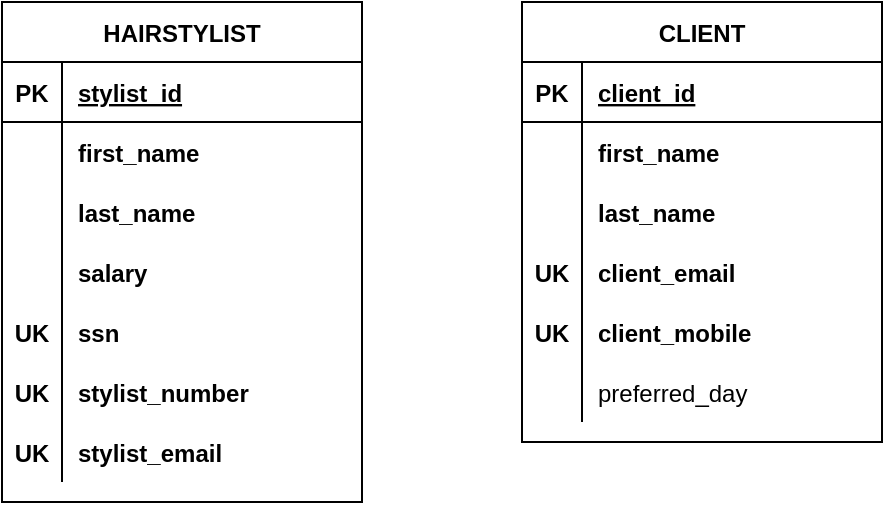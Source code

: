 <mxfile version="15.2.9" type="device" pages="3"><diagram id="Vd9LfcIjoiqvSXS1HL2B" name="P02-01a"><mxGraphModel dx="1038" dy="547" grid="1" gridSize="10" guides="1" tooltips="1" connect="1" arrows="1" fold="1" page="1" pageScale="1" pageWidth="1700" pageHeight="1100" math="0" shadow="0"><root><mxCell id="0"/><mxCell id="1" parent="0"/><mxCell id="y5iUcCBXqkQKK58Aeeu3-1" value="HAIRSTYLIST" style="shape=table;startSize=30;container=1;collapsible=1;childLayout=tableLayout;fixedRows=1;rowLines=0;fontStyle=1;align=center;resizeLast=1;" parent="1" vertex="1"><mxGeometry x="160" y="80" width="180" height="250" as="geometry"/></mxCell><mxCell id="y5iUcCBXqkQKK58Aeeu3-2" value="" style="shape=partialRectangle;collapsible=0;dropTarget=0;pointerEvents=0;fillColor=none;top=0;left=0;bottom=1;right=0;points=[[0,0.5],[1,0.5]];portConstraint=eastwest;" parent="y5iUcCBXqkQKK58Aeeu3-1" vertex="1"><mxGeometry y="30" width="180" height="30" as="geometry"/></mxCell><mxCell id="y5iUcCBXqkQKK58Aeeu3-3" value="PK" style="shape=partialRectangle;connectable=0;fillColor=none;top=0;left=0;bottom=0;right=0;fontStyle=1;overflow=hidden;" parent="y5iUcCBXqkQKK58Aeeu3-2" vertex="1"><mxGeometry width="30" height="30" as="geometry"><mxRectangle width="30" height="30" as="alternateBounds"/></mxGeometry></mxCell><mxCell id="y5iUcCBXqkQKK58Aeeu3-4" value="stylist_id" style="shape=partialRectangle;connectable=0;fillColor=none;top=0;left=0;bottom=0;right=0;align=left;spacingLeft=6;fontStyle=5;overflow=hidden;" parent="y5iUcCBXqkQKK58Aeeu3-2" vertex="1"><mxGeometry x="30" width="150" height="30" as="geometry"><mxRectangle width="150" height="30" as="alternateBounds"/></mxGeometry></mxCell><mxCell id="y5iUcCBXqkQKK58Aeeu3-5" value="" style="shape=partialRectangle;collapsible=0;dropTarget=0;pointerEvents=0;fillColor=none;top=0;left=0;bottom=0;right=0;points=[[0,0.5],[1,0.5]];portConstraint=eastwest;" parent="y5iUcCBXqkQKK58Aeeu3-1" vertex="1"><mxGeometry y="60" width="180" height="30" as="geometry"/></mxCell><mxCell id="y5iUcCBXqkQKK58Aeeu3-6" value="" style="shape=partialRectangle;connectable=0;fillColor=none;top=0;left=0;bottom=0;right=0;editable=1;overflow=hidden;" parent="y5iUcCBXqkQKK58Aeeu3-5" vertex="1"><mxGeometry width="30" height="30" as="geometry"><mxRectangle width="30" height="30" as="alternateBounds"/></mxGeometry></mxCell><mxCell id="y5iUcCBXqkQKK58Aeeu3-7" value="first_name" style="shape=partialRectangle;connectable=0;fillColor=none;top=0;left=0;bottom=0;right=0;align=left;spacingLeft=6;overflow=hidden;fontStyle=1" parent="y5iUcCBXqkQKK58Aeeu3-5" vertex="1"><mxGeometry x="30" width="150" height="30" as="geometry"><mxRectangle width="150" height="30" as="alternateBounds"/></mxGeometry></mxCell><mxCell id="y5iUcCBXqkQKK58Aeeu3-8" value="" style="shape=partialRectangle;collapsible=0;dropTarget=0;pointerEvents=0;fillColor=none;top=0;left=0;bottom=0;right=0;points=[[0,0.5],[1,0.5]];portConstraint=eastwest;" parent="y5iUcCBXqkQKK58Aeeu3-1" vertex="1"><mxGeometry y="90" width="180" height="30" as="geometry"/></mxCell><mxCell id="y5iUcCBXqkQKK58Aeeu3-9" value="" style="shape=partialRectangle;connectable=0;fillColor=none;top=0;left=0;bottom=0;right=0;editable=1;overflow=hidden;" parent="y5iUcCBXqkQKK58Aeeu3-8" vertex="1"><mxGeometry width="30" height="30" as="geometry"><mxRectangle width="30" height="30" as="alternateBounds"/></mxGeometry></mxCell><mxCell id="y5iUcCBXqkQKK58Aeeu3-10" value="last_name" style="shape=partialRectangle;connectable=0;fillColor=none;top=0;left=0;bottom=0;right=0;align=left;spacingLeft=6;overflow=hidden;fontStyle=1" parent="y5iUcCBXqkQKK58Aeeu3-8" vertex="1"><mxGeometry x="30" width="150" height="30" as="geometry"><mxRectangle width="150" height="30" as="alternateBounds"/></mxGeometry></mxCell><mxCell id="y5iUcCBXqkQKK58Aeeu3-11" value="" style="shape=partialRectangle;collapsible=0;dropTarget=0;pointerEvents=0;fillColor=none;top=0;left=0;bottom=0;right=0;points=[[0,0.5],[1,0.5]];portConstraint=eastwest;" parent="y5iUcCBXqkQKK58Aeeu3-1" vertex="1"><mxGeometry y="120" width="180" height="30" as="geometry"/></mxCell><mxCell id="y5iUcCBXqkQKK58Aeeu3-12" value="" style="shape=partialRectangle;connectable=0;fillColor=none;top=0;left=0;bottom=0;right=0;editable=1;overflow=hidden;" parent="y5iUcCBXqkQKK58Aeeu3-11" vertex="1"><mxGeometry width="30" height="30" as="geometry"><mxRectangle width="30" height="30" as="alternateBounds"/></mxGeometry></mxCell><mxCell id="y5iUcCBXqkQKK58Aeeu3-13" value="salary" style="shape=partialRectangle;connectable=0;fillColor=none;top=0;left=0;bottom=0;right=0;align=left;spacingLeft=6;overflow=hidden;fontStyle=1" parent="y5iUcCBXqkQKK58Aeeu3-11" vertex="1"><mxGeometry x="30" width="150" height="30" as="geometry"><mxRectangle width="150" height="30" as="alternateBounds"/></mxGeometry></mxCell><mxCell id="TiptjItNMiZtGPS1nYqs-24" value="" style="shape=partialRectangle;collapsible=0;dropTarget=0;pointerEvents=0;fillColor=none;top=0;left=0;bottom=0;right=0;points=[[0,0.5],[1,0.5]];portConstraint=eastwest;" parent="y5iUcCBXqkQKK58Aeeu3-1" vertex="1"><mxGeometry y="150" width="180" height="30" as="geometry"/></mxCell><mxCell id="TiptjItNMiZtGPS1nYqs-25" value="UK" style="shape=partialRectangle;connectable=0;fillColor=none;top=0;left=0;bottom=0;right=0;editable=1;overflow=hidden;fontStyle=1" parent="TiptjItNMiZtGPS1nYqs-24" vertex="1"><mxGeometry width="30" height="30" as="geometry"><mxRectangle width="30" height="30" as="alternateBounds"/></mxGeometry></mxCell><mxCell id="TiptjItNMiZtGPS1nYqs-26" value="ssn" style="shape=partialRectangle;connectable=0;fillColor=none;top=0;left=0;bottom=0;right=0;align=left;spacingLeft=6;overflow=hidden;fontStyle=1" parent="TiptjItNMiZtGPS1nYqs-24" vertex="1"><mxGeometry x="30" width="150" height="30" as="geometry"><mxRectangle width="150" height="30" as="alternateBounds"/></mxGeometry></mxCell><mxCell id="y5iUcCBXqkQKK58Aeeu3-14" value="" style="shape=partialRectangle;collapsible=0;dropTarget=0;pointerEvents=0;fillColor=none;top=0;left=0;bottom=0;right=0;points=[[0,0.5],[1,0.5]];portConstraint=eastwest;" parent="y5iUcCBXqkQKK58Aeeu3-1" vertex="1"><mxGeometry y="180" width="180" height="30" as="geometry"/></mxCell><mxCell id="y5iUcCBXqkQKK58Aeeu3-15" value="UK" style="shape=partialRectangle;connectable=0;fillColor=none;top=0;left=0;bottom=0;right=0;editable=1;overflow=hidden;fontStyle=1" parent="y5iUcCBXqkQKK58Aeeu3-14" vertex="1"><mxGeometry width="30" height="30" as="geometry"><mxRectangle width="30" height="30" as="alternateBounds"/></mxGeometry></mxCell><mxCell id="y5iUcCBXqkQKK58Aeeu3-16" value="stylist_number" style="shape=partialRectangle;connectable=0;fillColor=none;top=0;left=0;bottom=0;right=0;align=left;spacingLeft=6;overflow=hidden;fontStyle=1" parent="y5iUcCBXqkQKK58Aeeu3-14" vertex="1"><mxGeometry x="30" width="150" height="30" as="geometry"><mxRectangle width="150" height="30" as="alternateBounds"/></mxGeometry></mxCell><mxCell id="y5iUcCBXqkQKK58Aeeu3-17" value="" style="shape=partialRectangle;collapsible=0;dropTarget=0;pointerEvents=0;fillColor=none;top=0;left=0;bottom=0;right=0;points=[[0,0.5],[1,0.5]];portConstraint=eastwest;" parent="y5iUcCBXqkQKK58Aeeu3-1" vertex="1"><mxGeometry y="210" width="180" height="30" as="geometry"/></mxCell><mxCell id="y5iUcCBXqkQKK58Aeeu3-18" value="UK" style="shape=partialRectangle;connectable=0;fillColor=none;top=0;left=0;bottom=0;right=0;editable=1;overflow=hidden;fontStyle=1" parent="y5iUcCBXqkQKK58Aeeu3-17" vertex="1"><mxGeometry width="30" height="30" as="geometry"><mxRectangle width="30" height="30" as="alternateBounds"/></mxGeometry></mxCell><mxCell id="y5iUcCBXqkQKK58Aeeu3-19" value="stylist_email" style="shape=partialRectangle;connectable=0;fillColor=none;top=0;left=0;bottom=0;right=0;align=left;spacingLeft=6;overflow=hidden;fontStyle=1" parent="y5iUcCBXqkQKK58Aeeu3-17" vertex="1"><mxGeometry x="30" width="150" height="30" as="geometry"><mxRectangle width="150" height="30" as="alternateBounds"/></mxGeometry></mxCell><mxCell id="TiptjItNMiZtGPS1nYqs-1" value="CLIENT" style="shape=table;startSize=30;container=1;collapsible=1;childLayout=tableLayout;fixedRows=1;rowLines=0;fontStyle=1;align=center;resizeLast=1;" parent="1" vertex="1"><mxGeometry x="420" y="80" width="180" height="220" as="geometry"/></mxCell><mxCell id="TiptjItNMiZtGPS1nYqs-2" value="" style="shape=partialRectangle;collapsible=0;dropTarget=0;pointerEvents=0;fillColor=none;top=0;left=0;bottom=1;right=0;points=[[0,0.5],[1,0.5]];portConstraint=eastwest;" parent="TiptjItNMiZtGPS1nYqs-1" vertex="1"><mxGeometry y="30" width="180" height="30" as="geometry"/></mxCell><mxCell id="TiptjItNMiZtGPS1nYqs-3" value="PK" style="shape=partialRectangle;connectable=0;fillColor=none;top=0;left=0;bottom=0;right=0;fontStyle=1;overflow=hidden;" parent="TiptjItNMiZtGPS1nYqs-2" vertex="1"><mxGeometry width="30" height="30" as="geometry"><mxRectangle width="30" height="30" as="alternateBounds"/></mxGeometry></mxCell><mxCell id="TiptjItNMiZtGPS1nYqs-4" value="client_id" style="shape=partialRectangle;connectable=0;fillColor=none;top=0;left=0;bottom=0;right=0;align=left;spacingLeft=6;fontStyle=5;overflow=hidden;" parent="TiptjItNMiZtGPS1nYqs-2" vertex="1"><mxGeometry x="30" width="150" height="30" as="geometry"><mxRectangle width="150" height="30" as="alternateBounds"/></mxGeometry></mxCell><mxCell id="TiptjItNMiZtGPS1nYqs-5" value="" style="shape=partialRectangle;collapsible=0;dropTarget=0;pointerEvents=0;fillColor=none;top=0;left=0;bottom=0;right=0;points=[[0,0.5],[1,0.5]];portConstraint=eastwest;" parent="TiptjItNMiZtGPS1nYqs-1" vertex="1"><mxGeometry y="60" width="180" height="30" as="geometry"/></mxCell><mxCell id="TiptjItNMiZtGPS1nYqs-6" value="" style="shape=partialRectangle;connectable=0;fillColor=none;top=0;left=0;bottom=0;right=0;editable=1;overflow=hidden;" parent="TiptjItNMiZtGPS1nYqs-5" vertex="1"><mxGeometry width="30" height="30" as="geometry"><mxRectangle width="30" height="30" as="alternateBounds"/></mxGeometry></mxCell><mxCell id="TiptjItNMiZtGPS1nYqs-7" value="first_name" style="shape=partialRectangle;connectable=0;fillColor=none;top=0;left=0;bottom=0;right=0;align=left;spacingLeft=6;overflow=hidden;fontStyle=1" parent="TiptjItNMiZtGPS1nYqs-5" vertex="1"><mxGeometry x="30" width="150" height="30" as="geometry"><mxRectangle width="150" height="30" as="alternateBounds"/></mxGeometry></mxCell><mxCell id="TiptjItNMiZtGPS1nYqs-8" value="" style="shape=partialRectangle;collapsible=0;dropTarget=0;pointerEvents=0;fillColor=none;top=0;left=0;bottom=0;right=0;points=[[0,0.5],[1,0.5]];portConstraint=eastwest;" parent="TiptjItNMiZtGPS1nYqs-1" vertex="1"><mxGeometry y="90" width="180" height="30" as="geometry"/></mxCell><mxCell id="TiptjItNMiZtGPS1nYqs-9" value="" style="shape=partialRectangle;connectable=0;fillColor=none;top=0;left=0;bottom=0;right=0;editable=1;overflow=hidden;" parent="TiptjItNMiZtGPS1nYqs-8" vertex="1"><mxGeometry width="30" height="30" as="geometry"><mxRectangle width="30" height="30" as="alternateBounds"/></mxGeometry></mxCell><mxCell id="TiptjItNMiZtGPS1nYqs-10" value="last_name" style="shape=partialRectangle;connectable=0;fillColor=none;top=0;left=0;bottom=0;right=0;align=left;spacingLeft=6;overflow=hidden;fontStyle=1" parent="TiptjItNMiZtGPS1nYqs-8" vertex="1"><mxGeometry x="30" width="150" height="30" as="geometry"><mxRectangle width="150" height="30" as="alternateBounds"/></mxGeometry></mxCell><mxCell id="TiptjItNMiZtGPS1nYqs-11" value="" style="shape=partialRectangle;collapsible=0;dropTarget=0;pointerEvents=0;fillColor=none;top=0;left=0;bottom=0;right=0;points=[[0,0.5],[1,0.5]];portConstraint=eastwest;" parent="TiptjItNMiZtGPS1nYqs-1" vertex="1"><mxGeometry y="120" width="180" height="30" as="geometry"/></mxCell><mxCell id="TiptjItNMiZtGPS1nYqs-12" value="UK" style="shape=partialRectangle;connectable=0;fillColor=none;top=0;left=0;bottom=0;right=0;editable=1;overflow=hidden;fontStyle=1" parent="TiptjItNMiZtGPS1nYqs-11" vertex="1"><mxGeometry width="30" height="30" as="geometry"><mxRectangle width="30" height="30" as="alternateBounds"/></mxGeometry></mxCell><mxCell id="TiptjItNMiZtGPS1nYqs-13" value="client_email" style="shape=partialRectangle;connectable=0;fillColor=none;top=0;left=0;bottom=0;right=0;align=left;spacingLeft=6;overflow=hidden;fontStyle=1" parent="TiptjItNMiZtGPS1nYqs-11" vertex="1"><mxGeometry x="30" width="150" height="30" as="geometry"><mxRectangle width="150" height="30" as="alternateBounds"/></mxGeometry></mxCell><mxCell id="TiptjItNMiZtGPS1nYqs-21" value="" style="shape=partialRectangle;collapsible=0;dropTarget=0;pointerEvents=0;fillColor=none;top=0;left=0;bottom=0;right=0;points=[[0,0.5],[1,0.5]];portConstraint=eastwest;" parent="TiptjItNMiZtGPS1nYqs-1" vertex="1"><mxGeometry y="150" width="180" height="30" as="geometry"/></mxCell><mxCell id="TiptjItNMiZtGPS1nYqs-22" value="UK" style="shape=partialRectangle;connectable=0;fillColor=none;top=0;left=0;bottom=0;right=0;editable=1;overflow=hidden;fontStyle=1" parent="TiptjItNMiZtGPS1nYqs-21" vertex="1"><mxGeometry width="30" height="30" as="geometry"><mxRectangle width="30" height="30" as="alternateBounds"/></mxGeometry></mxCell><mxCell id="TiptjItNMiZtGPS1nYqs-23" value="client_mobile" style="shape=partialRectangle;connectable=0;fillColor=none;top=0;left=0;bottom=0;right=0;align=left;spacingLeft=6;overflow=hidden;fontStyle=1" parent="TiptjItNMiZtGPS1nYqs-21" vertex="1"><mxGeometry x="30" width="150" height="30" as="geometry"><mxRectangle width="150" height="30" as="alternateBounds"/></mxGeometry></mxCell><mxCell id="TiptjItNMiZtGPS1nYqs-14" value="" style="shape=partialRectangle;collapsible=0;dropTarget=0;pointerEvents=0;fillColor=none;top=0;left=0;bottom=0;right=0;points=[[0,0.5],[1,0.5]];portConstraint=eastwest;" parent="TiptjItNMiZtGPS1nYqs-1" vertex="1"><mxGeometry y="180" width="180" height="30" as="geometry"/></mxCell><mxCell id="TiptjItNMiZtGPS1nYqs-15" value="" style="shape=partialRectangle;connectable=0;fillColor=none;top=0;left=0;bottom=0;right=0;editable=1;overflow=hidden;fontStyle=1" parent="TiptjItNMiZtGPS1nYqs-14" vertex="1"><mxGeometry width="30" height="30" as="geometry"><mxRectangle width="30" height="30" as="alternateBounds"/></mxGeometry></mxCell><mxCell id="TiptjItNMiZtGPS1nYqs-16" value="preferred_day" style="shape=partialRectangle;connectable=0;fillColor=none;top=0;left=0;bottom=0;right=0;align=left;spacingLeft=6;overflow=hidden;fontStyle=0" parent="TiptjItNMiZtGPS1nYqs-14" vertex="1"><mxGeometry x="30" width="150" height="30" as="geometry"><mxRectangle width="150" height="30" as="alternateBounds"/></mxGeometry></mxCell></root></mxGraphModel></diagram><diagram id="PO5vfudCdoz5r7YEWzct" name="P02-01b"><mxGraphModel dx="1038" dy="491" grid="1" gridSize="10" guides="1" tooltips="1" connect="1" arrows="1" fold="1" page="1" pageScale="1" pageWidth="1700" pageHeight="1100" math="0" shadow="0"><root><mxCell id="PK89ANFIJBQlhiFooQNx-0"/><mxCell id="PK89ANFIJBQlhiFooQNx-1" parent="PK89ANFIJBQlhiFooQNx-0"/><mxCell id="KX_nd4w7x8COa_FYcy12-0" value="HAIRSTYLIST" style="shape=table;startSize=30;container=1;collapsible=1;childLayout=tableLayout;fixedRows=1;rowLines=0;fontStyle=1;align=center;resizeLast=1;" parent="PK89ANFIJBQlhiFooQNx-1" vertex="1"><mxGeometry x="100" y="80" width="180" height="250" as="geometry"/></mxCell><mxCell id="KX_nd4w7x8COa_FYcy12-1" value="" style="shape=partialRectangle;collapsible=0;dropTarget=0;pointerEvents=0;fillColor=none;top=0;left=0;bottom=1;right=0;points=[[0,0.5],[1,0.5]];portConstraint=eastwest;" parent="KX_nd4w7x8COa_FYcy12-0" vertex="1"><mxGeometry y="30" width="180" height="30" as="geometry"/></mxCell><mxCell id="KX_nd4w7x8COa_FYcy12-2" value="PK" style="shape=partialRectangle;connectable=0;fillColor=none;top=0;left=0;bottom=0;right=0;fontStyle=1;overflow=hidden;" parent="KX_nd4w7x8COa_FYcy12-1" vertex="1"><mxGeometry width="30" height="30" as="geometry"><mxRectangle width="30" height="30" as="alternateBounds"/></mxGeometry></mxCell><mxCell id="KX_nd4w7x8COa_FYcy12-3" value="stylist_id" style="shape=partialRectangle;connectable=0;fillColor=none;top=0;left=0;bottom=0;right=0;align=left;spacingLeft=6;fontStyle=5;overflow=hidden;" parent="KX_nd4w7x8COa_FYcy12-1" vertex="1"><mxGeometry x="30" width="150" height="30" as="geometry"><mxRectangle width="150" height="30" as="alternateBounds"/></mxGeometry></mxCell><mxCell id="KX_nd4w7x8COa_FYcy12-4" value="" style="shape=partialRectangle;collapsible=0;dropTarget=0;pointerEvents=0;fillColor=none;top=0;left=0;bottom=0;right=0;points=[[0,0.5],[1,0.5]];portConstraint=eastwest;" parent="KX_nd4w7x8COa_FYcy12-0" vertex="1"><mxGeometry y="60" width="180" height="30" as="geometry"/></mxCell><mxCell id="KX_nd4w7x8COa_FYcy12-5" value="" style="shape=partialRectangle;connectable=0;fillColor=none;top=0;left=0;bottom=0;right=0;editable=1;overflow=hidden;" parent="KX_nd4w7x8COa_FYcy12-4" vertex="1"><mxGeometry width="30" height="30" as="geometry"><mxRectangle width="30" height="30" as="alternateBounds"/></mxGeometry></mxCell><mxCell id="KX_nd4w7x8COa_FYcy12-6" value="first_name" style="shape=partialRectangle;connectable=0;fillColor=none;top=0;left=0;bottom=0;right=0;align=left;spacingLeft=6;overflow=hidden;fontStyle=1" parent="KX_nd4w7x8COa_FYcy12-4" vertex="1"><mxGeometry x="30" width="150" height="30" as="geometry"><mxRectangle width="150" height="30" as="alternateBounds"/></mxGeometry></mxCell><mxCell id="KX_nd4w7x8COa_FYcy12-7" value="" style="shape=partialRectangle;collapsible=0;dropTarget=0;pointerEvents=0;fillColor=none;top=0;left=0;bottom=0;right=0;points=[[0,0.5],[1,0.5]];portConstraint=eastwest;" parent="KX_nd4w7x8COa_FYcy12-0" vertex="1"><mxGeometry y="90" width="180" height="30" as="geometry"/></mxCell><mxCell id="KX_nd4w7x8COa_FYcy12-8" value="" style="shape=partialRectangle;connectable=0;fillColor=none;top=0;left=0;bottom=0;right=0;editable=1;overflow=hidden;" parent="KX_nd4w7x8COa_FYcy12-7" vertex="1"><mxGeometry width="30" height="30" as="geometry"><mxRectangle width="30" height="30" as="alternateBounds"/></mxGeometry></mxCell><mxCell id="KX_nd4w7x8COa_FYcy12-9" value="last_name" style="shape=partialRectangle;connectable=0;fillColor=none;top=0;left=0;bottom=0;right=0;align=left;spacingLeft=6;overflow=hidden;fontStyle=1" parent="KX_nd4w7x8COa_FYcy12-7" vertex="1"><mxGeometry x="30" width="150" height="30" as="geometry"><mxRectangle width="150" height="30" as="alternateBounds"/></mxGeometry></mxCell><mxCell id="KX_nd4w7x8COa_FYcy12-10" value="" style="shape=partialRectangle;collapsible=0;dropTarget=0;pointerEvents=0;fillColor=none;top=0;left=0;bottom=0;right=0;points=[[0,0.5],[1,0.5]];portConstraint=eastwest;" parent="KX_nd4w7x8COa_FYcy12-0" vertex="1"><mxGeometry y="120" width="180" height="30" as="geometry"/></mxCell><mxCell id="KX_nd4w7x8COa_FYcy12-11" value="" style="shape=partialRectangle;connectable=0;fillColor=none;top=0;left=0;bottom=0;right=0;editable=1;overflow=hidden;" parent="KX_nd4w7x8COa_FYcy12-10" vertex="1"><mxGeometry width="30" height="30" as="geometry"><mxRectangle width="30" height="30" as="alternateBounds"/></mxGeometry></mxCell><mxCell id="KX_nd4w7x8COa_FYcy12-12" value="salary" style="shape=partialRectangle;connectable=0;fillColor=none;top=0;left=0;bottom=0;right=0;align=left;spacingLeft=6;overflow=hidden;fontStyle=1" parent="KX_nd4w7x8COa_FYcy12-10" vertex="1"><mxGeometry x="30" width="150" height="30" as="geometry"><mxRectangle width="150" height="30" as="alternateBounds"/></mxGeometry></mxCell><mxCell id="KX_nd4w7x8COa_FYcy12-13" value="" style="shape=partialRectangle;collapsible=0;dropTarget=0;pointerEvents=0;fillColor=none;top=0;left=0;bottom=0;right=0;points=[[0,0.5],[1,0.5]];portConstraint=eastwest;" parent="KX_nd4w7x8COa_FYcy12-0" vertex="1"><mxGeometry y="150" width="180" height="30" as="geometry"/></mxCell><mxCell id="KX_nd4w7x8COa_FYcy12-14" value="UK" style="shape=partialRectangle;connectable=0;fillColor=none;top=0;left=0;bottom=0;right=0;editable=1;overflow=hidden;fontStyle=1" parent="KX_nd4w7x8COa_FYcy12-13" vertex="1"><mxGeometry width="30" height="30" as="geometry"><mxRectangle width="30" height="30" as="alternateBounds"/></mxGeometry></mxCell><mxCell id="KX_nd4w7x8COa_FYcy12-15" value="ssn" style="shape=partialRectangle;connectable=0;fillColor=none;top=0;left=0;bottom=0;right=0;align=left;spacingLeft=6;overflow=hidden;fontStyle=1" parent="KX_nd4w7x8COa_FYcy12-13" vertex="1"><mxGeometry x="30" width="150" height="30" as="geometry"><mxRectangle width="150" height="30" as="alternateBounds"/></mxGeometry></mxCell><mxCell id="KX_nd4w7x8COa_FYcy12-16" value="" style="shape=partialRectangle;collapsible=0;dropTarget=0;pointerEvents=0;fillColor=none;top=0;left=0;bottom=0;right=0;points=[[0,0.5],[1,0.5]];portConstraint=eastwest;" parent="KX_nd4w7x8COa_FYcy12-0" vertex="1"><mxGeometry y="180" width="180" height="30" as="geometry"/></mxCell><mxCell id="KX_nd4w7x8COa_FYcy12-17" value="UK" style="shape=partialRectangle;connectable=0;fillColor=none;top=0;left=0;bottom=0;right=0;editable=1;overflow=hidden;fontStyle=1" parent="KX_nd4w7x8COa_FYcy12-16" vertex="1"><mxGeometry width="30" height="30" as="geometry"><mxRectangle width="30" height="30" as="alternateBounds"/></mxGeometry></mxCell><mxCell id="KX_nd4w7x8COa_FYcy12-18" value="stylist_number" style="shape=partialRectangle;connectable=0;fillColor=none;top=0;left=0;bottom=0;right=0;align=left;spacingLeft=6;overflow=hidden;fontStyle=1" parent="KX_nd4w7x8COa_FYcy12-16" vertex="1"><mxGeometry x="30" width="150" height="30" as="geometry"><mxRectangle width="150" height="30" as="alternateBounds"/></mxGeometry></mxCell><mxCell id="KX_nd4w7x8COa_FYcy12-19" value="" style="shape=partialRectangle;collapsible=0;dropTarget=0;pointerEvents=0;fillColor=none;top=0;left=0;bottom=0;right=0;points=[[0,0.5],[1,0.5]];portConstraint=eastwest;" parent="KX_nd4w7x8COa_FYcy12-0" vertex="1"><mxGeometry y="210" width="180" height="30" as="geometry"/></mxCell><mxCell id="KX_nd4w7x8COa_FYcy12-20" value="UK" style="shape=partialRectangle;connectable=0;fillColor=none;top=0;left=0;bottom=0;right=0;editable=1;overflow=hidden;fontStyle=1" parent="KX_nd4w7x8COa_FYcy12-19" vertex="1"><mxGeometry width="30" height="30" as="geometry"><mxRectangle width="30" height="30" as="alternateBounds"/></mxGeometry></mxCell><mxCell id="KX_nd4w7x8COa_FYcy12-21" value="stylist_email" style="shape=partialRectangle;connectable=0;fillColor=none;top=0;left=0;bottom=0;right=0;align=left;spacingLeft=6;overflow=hidden;fontStyle=1" parent="KX_nd4w7x8COa_FYcy12-19" vertex="1"><mxGeometry x="30" width="150" height="30" as="geometry"><mxRectangle width="150" height="30" as="alternateBounds"/></mxGeometry></mxCell><mxCell id="KX_nd4w7x8COa_FYcy12-22" value="CLIENT" style="shape=table;startSize=30;container=1;collapsible=1;childLayout=tableLayout;fixedRows=1;rowLines=0;fontStyle=1;align=center;resizeLast=1;" parent="PK89ANFIJBQlhiFooQNx-1" vertex="1"><mxGeometry x="650" y="80" width="180" height="250" as="geometry"/></mxCell><mxCell id="KX_nd4w7x8COa_FYcy12-23" value="" style="shape=partialRectangle;collapsible=0;dropTarget=0;pointerEvents=0;fillColor=none;top=0;left=0;bottom=1;right=0;points=[[0,0.5],[1,0.5]];portConstraint=eastwest;" parent="KX_nd4w7x8COa_FYcy12-22" vertex="1"><mxGeometry y="30" width="180" height="30" as="geometry"/></mxCell><mxCell id="KX_nd4w7x8COa_FYcy12-24" value="PK" style="shape=partialRectangle;connectable=0;fillColor=none;top=0;left=0;bottom=0;right=0;fontStyle=1;overflow=hidden;" parent="KX_nd4w7x8COa_FYcy12-23" vertex="1"><mxGeometry width="30" height="30" as="geometry"><mxRectangle width="30" height="30" as="alternateBounds"/></mxGeometry></mxCell><mxCell id="KX_nd4w7x8COa_FYcy12-25" value="client_id" style="shape=partialRectangle;connectable=0;fillColor=none;top=0;left=0;bottom=0;right=0;align=left;spacingLeft=6;fontStyle=5;overflow=hidden;" parent="KX_nd4w7x8COa_FYcy12-23" vertex="1"><mxGeometry x="30" width="150" height="30" as="geometry"><mxRectangle width="150" height="30" as="alternateBounds"/></mxGeometry></mxCell><mxCell id="KX_nd4w7x8COa_FYcy12-26" value="" style="shape=partialRectangle;collapsible=0;dropTarget=0;pointerEvents=0;fillColor=none;top=0;left=0;bottom=0;right=0;points=[[0,0.5],[1,0.5]];portConstraint=eastwest;" parent="KX_nd4w7x8COa_FYcy12-22" vertex="1"><mxGeometry y="60" width="180" height="30" as="geometry"/></mxCell><mxCell id="KX_nd4w7x8COa_FYcy12-27" value="" style="shape=partialRectangle;connectable=0;fillColor=none;top=0;left=0;bottom=0;right=0;editable=1;overflow=hidden;" parent="KX_nd4w7x8COa_FYcy12-26" vertex="1"><mxGeometry width="30" height="30" as="geometry"><mxRectangle width="30" height="30" as="alternateBounds"/></mxGeometry></mxCell><mxCell id="KX_nd4w7x8COa_FYcy12-28" value="first_name" style="shape=partialRectangle;connectable=0;fillColor=none;top=0;left=0;bottom=0;right=0;align=left;spacingLeft=6;overflow=hidden;fontStyle=1" parent="KX_nd4w7x8COa_FYcy12-26" vertex="1"><mxGeometry x="30" width="150" height="30" as="geometry"><mxRectangle width="150" height="30" as="alternateBounds"/></mxGeometry></mxCell><mxCell id="KX_nd4w7x8COa_FYcy12-29" value="" style="shape=partialRectangle;collapsible=0;dropTarget=0;pointerEvents=0;fillColor=none;top=0;left=0;bottom=0;right=0;points=[[0,0.5],[1,0.5]];portConstraint=eastwest;" parent="KX_nd4w7x8COa_FYcy12-22" vertex="1"><mxGeometry y="90" width="180" height="30" as="geometry"/></mxCell><mxCell id="KX_nd4w7x8COa_FYcy12-30" value="" style="shape=partialRectangle;connectable=0;fillColor=none;top=0;left=0;bottom=0;right=0;editable=1;overflow=hidden;" parent="KX_nd4w7x8COa_FYcy12-29" vertex="1"><mxGeometry width="30" height="30" as="geometry"><mxRectangle width="30" height="30" as="alternateBounds"/></mxGeometry></mxCell><mxCell id="KX_nd4w7x8COa_FYcy12-31" value="last_name" style="shape=partialRectangle;connectable=0;fillColor=none;top=0;left=0;bottom=0;right=0;align=left;spacingLeft=6;overflow=hidden;fontStyle=1" parent="KX_nd4w7x8COa_FYcy12-29" vertex="1"><mxGeometry x="30" width="150" height="30" as="geometry"><mxRectangle width="150" height="30" as="alternateBounds"/></mxGeometry></mxCell><mxCell id="KX_nd4w7x8COa_FYcy12-32" value="" style="shape=partialRectangle;collapsible=0;dropTarget=0;pointerEvents=0;fillColor=none;top=0;left=0;bottom=0;right=0;points=[[0,0.5],[1,0.5]];portConstraint=eastwest;" parent="KX_nd4w7x8COa_FYcy12-22" vertex="1"><mxGeometry y="120" width="180" height="30" as="geometry"/></mxCell><mxCell id="KX_nd4w7x8COa_FYcy12-33" value="UK" style="shape=partialRectangle;connectable=0;fillColor=none;top=0;left=0;bottom=0;right=0;editable=1;overflow=hidden;fontStyle=1" parent="KX_nd4w7x8COa_FYcy12-32" vertex="1"><mxGeometry width="30" height="30" as="geometry"><mxRectangle width="30" height="30" as="alternateBounds"/></mxGeometry></mxCell><mxCell id="KX_nd4w7x8COa_FYcy12-34" value="client_email" style="shape=partialRectangle;connectable=0;fillColor=none;top=0;left=0;bottom=0;right=0;align=left;spacingLeft=6;overflow=hidden;fontStyle=1" parent="KX_nd4w7x8COa_FYcy12-32" vertex="1"><mxGeometry x="30" width="150" height="30" as="geometry"><mxRectangle width="150" height="30" as="alternateBounds"/></mxGeometry></mxCell><mxCell id="KX_nd4w7x8COa_FYcy12-35" value="" style="shape=partialRectangle;collapsible=0;dropTarget=0;pointerEvents=0;fillColor=none;top=0;left=0;bottom=0;right=0;points=[[0,0.5],[1,0.5]];portConstraint=eastwest;" parent="KX_nd4w7x8COa_FYcy12-22" vertex="1"><mxGeometry y="150" width="180" height="30" as="geometry"/></mxCell><mxCell id="KX_nd4w7x8COa_FYcy12-36" value="UK" style="shape=partialRectangle;connectable=0;fillColor=none;top=0;left=0;bottom=0;right=0;editable=1;overflow=hidden;fontStyle=1" parent="KX_nd4w7x8COa_FYcy12-35" vertex="1"><mxGeometry width="30" height="30" as="geometry"><mxRectangle width="30" height="30" as="alternateBounds"/></mxGeometry></mxCell><mxCell id="KX_nd4w7x8COa_FYcy12-37" value="client_mobile" style="shape=partialRectangle;connectable=0;fillColor=none;top=0;left=0;bottom=0;right=0;align=left;spacingLeft=6;overflow=hidden;fontStyle=1" parent="KX_nd4w7x8COa_FYcy12-35" vertex="1"><mxGeometry x="30" width="150" height="30" as="geometry"><mxRectangle width="150" height="30" as="alternateBounds"/></mxGeometry></mxCell><mxCell id="KX_nd4w7x8COa_FYcy12-38" value="" style="shape=partialRectangle;collapsible=0;dropTarget=0;pointerEvents=0;fillColor=none;top=0;left=0;bottom=0;right=0;points=[[0,0.5],[1,0.5]];portConstraint=eastwest;" parent="KX_nd4w7x8COa_FYcy12-22" vertex="1"><mxGeometry y="180" width="180" height="30" as="geometry"/></mxCell><mxCell id="KX_nd4w7x8COa_FYcy12-39" value="" style="shape=partialRectangle;connectable=0;fillColor=none;top=0;left=0;bottom=0;right=0;editable=1;overflow=hidden;fontStyle=1" parent="KX_nd4w7x8COa_FYcy12-38" vertex="1"><mxGeometry width="30" height="30" as="geometry"><mxRectangle width="30" height="30" as="alternateBounds"/></mxGeometry></mxCell><mxCell id="KX_nd4w7x8COa_FYcy12-40" value="preferred_day" style="shape=partialRectangle;connectable=0;fillColor=none;top=0;left=0;bottom=0;right=0;align=left;spacingLeft=6;overflow=hidden;fontStyle=0" parent="KX_nd4w7x8COa_FYcy12-38" vertex="1"><mxGeometry x="30" width="150" height="30" as="geometry"><mxRectangle width="150" height="30" as="alternateBounds"/></mxGeometry></mxCell><mxCell id="KX_nd4w7x8COa_FYcy12-49" value="" style="shape=partialRectangle;collapsible=0;dropTarget=0;pointerEvents=0;fillColor=none;top=0;left=0;bottom=0;right=0;points=[[0,0.5],[1,0.5]];portConstraint=eastwest;" parent="KX_nd4w7x8COa_FYcy12-22" vertex="1"><mxGeometry y="210" width="180" height="30" as="geometry"/></mxCell><mxCell id="KX_nd4w7x8COa_FYcy12-50" value="FK" style="shape=partialRectangle;connectable=0;fillColor=none;top=0;left=0;bottom=0;right=0;editable=1;overflow=hidden;fontStyle=1" parent="KX_nd4w7x8COa_FYcy12-49" vertex="1"><mxGeometry width="30" height="30" as="geometry"><mxRectangle width="30" height="30" as="alternateBounds"/></mxGeometry></mxCell><mxCell id="KX_nd4w7x8COa_FYcy12-51" value="stylist_id" style="shape=partialRectangle;connectable=0;fillColor=none;top=0;left=0;bottom=0;right=0;align=left;spacingLeft=6;overflow=hidden;fontStyle=1" parent="KX_nd4w7x8COa_FYcy12-49" vertex="1"><mxGeometry x="30" width="150" height="30" as="geometry"><mxRectangle width="150" height="30" as="alternateBounds"/></mxGeometry></mxCell><mxCell id="KX_nd4w7x8COa_FYcy12-43" value="" style="endArrow=ERzeroToMany;html=1;rounded=0;startSize=12;endSize=12;strokeWidth=1;exitX=1;exitY=0.5;exitDx=0;exitDy=0;entryX=0;entryY=0.5;entryDx=0;entryDy=0;startArrow=none;startFill=0;endFill=0;dashed=1;edgeStyle=orthogonalEdgeStyle;" parent="PK89ANFIJBQlhiFooQNx-1" target="KX_nd4w7x8COa_FYcy12-49" edge="1"><mxGeometry relative="1" as="geometry"><mxPoint x="450" y="125" as="sourcePoint"/><mxPoint x="490" y="120" as="targetPoint"/></mxGeometry></mxCell><mxCell id="KX_nd4w7x8COa_FYcy12-48" value="" style="endArrow=none;html=1;rounded=0;startSize=12;endSize=12;strokeWidth=1;exitX=1;exitY=0.5;exitDx=0;exitDy=0;startArrow=ERmandOne;startFill=0;endFill=0;dashed=1;edgeStyle=orthogonalEdgeStyle;" parent="PK89ANFIJBQlhiFooQNx-1" source="KX_nd4w7x8COa_FYcy12-1" edge="1"><mxGeometry relative="1" as="geometry"><mxPoint x="280" y="125" as="sourcePoint"/><mxPoint x="450" y="125" as="targetPoint"/></mxGeometry></mxCell><mxCell id="KX_nd4w7x8COa_FYcy12-52" value="be assigned&lt;br&gt;be assigned to" style="text;html=1;resizable=0;autosize=1;align=center;verticalAlign=middle;points=[];rounded=0;labelBackgroundColor=default;" parent="PK89ANFIJBQlhiFooQNx-1" vertex="1"><mxGeometry x="410" y="190" width="90" height="30" as="geometry"/></mxCell><mxCell id="of6hRwKNVhV2PWD0-xN5-0" value="&lt;b&gt;&lt;span&gt;Each HAIRSTYLIST may have zero, one or more CLIENTs&lt;br&gt;Each CLIENT can have one and only one HAIRSTYLIST&lt;/span&gt;&lt;br&gt;&lt;/b&gt;" style="text;html=1;resizable=0;autosize=1;align=center;verticalAlign=middle;points=[];fillColor=#fff2cc;strokeColor=#FFF2CC;rounded=0;labelBackgroundColor=#FFF2CC;" vertex="1" parent="PK89ANFIJBQlhiFooQNx-1"><mxGeometry x="325" y="445" width="340" height="30" as="geometry"/></mxCell></root></mxGraphModel></diagram><diagram id="aAZSJn0kBsXIQYX9F9_X" name="P02-01c"><mxGraphModel dx="1038" dy="491" grid="1" gridSize="10" guides="1" tooltips="1" connect="1" arrows="1" fold="1" page="1" pageScale="1" pageWidth="1700" pageHeight="1100" math="0" shadow="0"><root><mxCell id="EV_5rzVt6OfS7-j3VpN7-0"/><mxCell id="EV_5rzVt6OfS7-j3VpN7-1" parent="EV_5rzVt6OfS7-j3VpN7-0"/><mxCell id="jBR1sCQ8AE0dr42U-sMZ-0" value="HAIRSTYLIST" style="shape=table;startSize=30;container=1;collapsible=1;childLayout=tableLayout;fixedRows=1;rowLines=0;fontStyle=1;align=center;resizeLast=1;" parent="EV_5rzVt6OfS7-j3VpN7-1" vertex="1"><mxGeometry x="100" y="80" width="180" height="250" as="geometry"/></mxCell><mxCell id="jBR1sCQ8AE0dr42U-sMZ-1" value="" style="shape=partialRectangle;collapsible=0;dropTarget=0;pointerEvents=0;fillColor=none;top=0;left=0;bottom=1;right=0;points=[[0,0.5],[1,0.5]];portConstraint=eastwest;" parent="jBR1sCQ8AE0dr42U-sMZ-0" vertex="1"><mxGeometry y="30" width="180" height="30" as="geometry"/></mxCell><mxCell id="jBR1sCQ8AE0dr42U-sMZ-2" value="PK" style="shape=partialRectangle;connectable=0;fillColor=none;top=0;left=0;bottom=0;right=0;fontStyle=1;overflow=hidden;" parent="jBR1sCQ8AE0dr42U-sMZ-1" vertex="1"><mxGeometry width="30" height="30" as="geometry"><mxRectangle width="30" height="30" as="alternateBounds"/></mxGeometry></mxCell><mxCell id="jBR1sCQ8AE0dr42U-sMZ-3" value="stylist_id" style="shape=partialRectangle;connectable=0;fillColor=none;top=0;left=0;bottom=0;right=0;align=left;spacingLeft=6;fontStyle=5;overflow=hidden;" parent="jBR1sCQ8AE0dr42U-sMZ-1" vertex="1"><mxGeometry x="30" width="150" height="30" as="geometry"><mxRectangle width="150" height="30" as="alternateBounds"/></mxGeometry></mxCell><mxCell id="jBR1sCQ8AE0dr42U-sMZ-4" value="" style="shape=partialRectangle;collapsible=0;dropTarget=0;pointerEvents=0;fillColor=none;top=0;left=0;bottom=0;right=0;points=[[0,0.5],[1,0.5]];portConstraint=eastwest;" parent="jBR1sCQ8AE0dr42U-sMZ-0" vertex="1"><mxGeometry y="60" width="180" height="30" as="geometry"/></mxCell><mxCell id="jBR1sCQ8AE0dr42U-sMZ-5" value="" style="shape=partialRectangle;connectable=0;fillColor=none;top=0;left=0;bottom=0;right=0;editable=1;overflow=hidden;" parent="jBR1sCQ8AE0dr42U-sMZ-4" vertex="1"><mxGeometry width="30" height="30" as="geometry"><mxRectangle width="30" height="30" as="alternateBounds"/></mxGeometry></mxCell><mxCell id="jBR1sCQ8AE0dr42U-sMZ-6" value="first_name" style="shape=partialRectangle;connectable=0;fillColor=none;top=0;left=0;bottom=0;right=0;align=left;spacingLeft=6;overflow=hidden;fontStyle=1" parent="jBR1sCQ8AE0dr42U-sMZ-4" vertex="1"><mxGeometry x="30" width="150" height="30" as="geometry"><mxRectangle width="150" height="30" as="alternateBounds"/></mxGeometry></mxCell><mxCell id="jBR1sCQ8AE0dr42U-sMZ-7" value="" style="shape=partialRectangle;collapsible=0;dropTarget=0;pointerEvents=0;fillColor=none;top=0;left=0;bottom=0;right=0;points=[[0,0.5],[1,0.5]];portConstraint=eastwest;" parent="jBR1sCQ8AE0dr42U-sMZ-0" vertex="1"><mxGeometry y="90" width="180" height="30" as="geometry"/></mxCell><mxCell id="jBR1sCQ8AE0dr42U-sMZ-8" value="" style="shape=partialRectangle;connectable=0;fillColor=none;top=0;left=0;bottom=0;right=0;editable=1;overflow=hidden;" parent="jBR1sCQ8AE0dr42U-sMZ-7" vertex="1"><mxGeometry width="30" height="30" as="geometry"><mxRectangle width="30" height="30" as="alternateBounds"/></mxGeometry></mxCell><mxCell id="jBR1sCQ8AE0dr42U-sMZ-9" value="last_name" style="shape=partialRectangle;connectable=0;fillColor=none;top=0;left=0;bottom=0;right=0;align=left;spacingLeft=6;overflow=hidden;fontStyle=1" parent="jBR1sCQ8AE0dr42U-sMZ-7" vertex="1"><mxGeometry x="30" width="150" height="30" as="geometry"><mxRectangle width="150" height="30" as="alternateBounds"/></mxGeometry></mxCell><mxCell id="jBR1sCQ8AE0dr42U-sMZ-10" value="" style="shape=partialRectangle;collapsible=0;dropTarget=0;pointerEvents=0;fillColor=none;top=0;left=0;bottom=0;right=0;points=[[0,0.5],[1,0.5]];portConstraint=eastwest;" parent="jBR1sCQ8AE0dr42U-sMZ-0" vertex="1"><mxGeometry y="120" width="180" height="30" as="geometry"/></mxCell><mxCell id="jBR1sCQ8AE0dr42U-sMZ-11" value="" style="shape=partialRectangle;connectable=0;fillColor=none;top=0;left=0;bottom=0;right=0;editable=1;overflow=hidden;" parent="jBR1sCQ8AE0dr42U-sMZ-10" vertex="1"><mxGeometry width="30" height="30" as="geometry"><mxRectangle width="30" height="30" as="alternateBounds"/></mxGeometry></mxCell><mxCell id="jBR1sCQ8AE0dr42U-sMZ-12" value="salary" style="shape=partialRectangle;connectable=0;fillColor=none;top=0;left=0;bottom=0;right=0;align=left;spacingLeft=6;overflow=hidden;fontStyle=1" parent="jBR1sCQ8AE0dr42U-sMZ-10" vertex="1"><mxGeometry x="30" width="150" height="30" as="geometry"><mxRectangle width="150" height="30" as="alternateBounds"/></mxGeometry></mxCell><mxCell id="jBR1sCQ8AE0dr42U-sMZ-13" value="" style="shape=partialRectangle;collapsible=0;dropTarget=0;pointerEvents=0;fillColor=none;top=0;left=0;bottom=0;right=0;points=[[0,0.5],[1,0.5]];portConstraint=eastwest;" parent="jBR1sCQ8AE0dr42U-sMZ-0" vertex="1"><mxGeometry y="150" width="180" height="30" as="geometry"/></mxCell><mxCell id="jBR1sCQ8AE0dr42U-sMZ-14" value="UK" style="shape=partialRectangle;connectable=0;fillColor=none;top=0;left=0;bottom=0;right=0;editable=1;overflow=hidden;fontStyle=1" parent="jBR1sCQ8AE0dr42U-sMZ-13" vertex="1"><mxGeometry width="30" height="30" as="geometry"><mxRectangle width="30" height="30" as="alternateBounds"/></mxGeometry></mxCell><mxCell id="jBR1sCQ8AE0dr42U-sMZ-15" value="ssn" style="shape=partialRectangle;connectable=0;fillColor=none;top=0;left=0;bottom=0;right=0;align=left;spacingLeft=6;overflow=hidden;fontStyle=1" parent="jBR1sCQ8AE0dr42U-sMZ-13" vertex="1"><mxGeometry x="30" width="150" height="30" as="geometry"><mxRectangle width="150" height="30" as="alternateBounds"/></mxGeometry></mxCell><mxCell id="jBR1sCQ8AE0dr42U-sMZ-16" value="" style="shape=partialRectangle;collapsible=0;dropTarget=0;pointerEvents=0;fillColor=none;top=0;left=0;bottom=0;right=0;points=[[0,0.5],[1,0.5]];portConstraint=eastwest;" parent="jBR1sCQ8AE0dr42U-sMZ-0" vertex="1"><mxGeometry y="180" width="180" height="30" as="geometry"/></mxCell><mxCell id="jBR1sCQ8AE0dr42U-sMZ-17" value="UK" style="shape=partialRectangle;connectable=0;fillColor=none;top=0;left=0;bottom=0;right=0;editable=1;overflow=hidden;fontStyle=1" parent="jBR1sCQ8AE0dr42U-sMZ-16" vertex="1"><mxGeometry width="30" height="30" as="geometry"><mxRectangle width="30" height="30" as="alternateBounds"/></mxGeometry></mxCell><mxCell id="jBR1sCQ8AE0dr42U-sMZ-18" value="stylist_number" style="shape=partialRectangle;connectable=0;fillColor=none;top=0;left=0;bottom=0;right=0;align=left;spacingLeft=6;overflow=hidden;fontStyle=1" parent="jBR1sCQ8AE0dr42U-sMZ-16" vertex="1"><mxGeometry x="30" width="150" height="30" as="geometry"><mxRectangle width="150" height="30" as="alternateBounds"/></mxGeometry></mxCell><mxCell id="jBR1sCQ8AE0dr42U-sMZ-19" value="" style="shape=partialRectangle;collapsible=0;dropTarget=0;pointerEvents=0;fillColor=none;top=0;left=0;bottom=0;right=0;points=[[0,0.5],[1,0.5]];portConstraint=eastwest;" parent="jBR1sCQ8AE0dr42U-sMZ-0" vertex="1"><mxGeometry y="210" width="180" height="30" as="geometry"/></mxCell><mxCell id="jBR1sCQ8AE0dr42U-sMZ-20" value="UK" style="shape=partialRectangle;connectable=0;fillColor=none;top=0;left=0;bottom=0;right=0;editable=1;overflow=hidden;fontStyle=1" parent="jBR1sCQ8AE0dr42U-sMZ-19" vertex="1"><mxGeometry width="30" height="30" as="geometry"><mxRectangle width="30" height="30" as="alternateBounds"/></mxGeometry></mxCell><mxCell id="jBR1sCQ8AE0dr42U-sMZ-21" value="stylist_email" style="shape=partialRectangle;connectable=0;fillColor=none;top=0;left=0;bottom=0;right=0;align=left;spacingLeft=6;overflow=hidden;fontStyle=1" parent="jBR1sCQ8AE0dr42U-sMZ-19" vertex="1"><mxGeometry x="30" width="150" height="30" as="geometry"><mxRectangle width="150" height="30" as="alternateBounds"/></mxGeometry></mxCell><mxCell id="jBR1sCQ8AE0dr42U-sMZ-22" value="CLIENT" style="shape=table;startSize=30;container=1;collapsible=1;childLayout=tableLayout;fixedRows=1;rowLines=0;fontStyle=1;align=center;resizeLast=1;" parent="EV_5rzVt6OfS7-j3VpN7-1" vertex="1"><mxGeometry x="650" y="80" width="180" height="250" as="geometry"/></mxCell><mxCell id="jBR1sCQ8AE0dr42U-sMZ-23" value="" style="shape=partialRectangle;collapsible=0;dropTarget=0;pointerEvents=0;fillColor=none;top=0;left=0;bottom=1;right=0;points=[[0,0.5],[1,0.5]];portConstraint=eastwest;" parent="jBR1sCQ8AE0dr42U-sMZ-22" vertex="1"><mxGeometry y="30" width="180" height="30" as="geometry"/></mxCell><mxCell id="jBR1sCQ8AE0dr42U-sMZ-24" value="PK" style="shape=partialRectangle;connectable=0;fillColor=none;top=0;left=0;bottom=0;right=0;fontStyle=1;overflow=hidden;" parent="jBR1sCQ8AE0dr42U-sMZ-23" vertex="1"><mxGeometry width="30" height="30" as="geometry"><mxRectangle width="30" height="30" as="alternateBounds"/></mxGeometry></mxCell><mxCell id="jBR1sCQ8AE0dr42U-sMZ-25" value="client_id" style="shape=partialRectangle;connectable=0;fillColor=none;top=0;left=0;bottom=0;right=0;align=left;spacingLeft=6;fontStyle=5;overflow=hidden;" parent="jBR1sCQ8AE0dr42U-sMZ-23" vertex="1"><mxGeometry x="30" width="150" height="30" as="geometry"><mxRectangle width="150" height="30" as="alternateBounds"/></mxGeometry></mxCell><mxCell id="jBR1sCQ8AE0dr42U-sMZ-26" value="" style="shape=partialRectangle;collapsible=0;dropTarget=0;pointerEvents=0;fillColor=none;top=0;left=0;bottom=0;right=0;points=[[0,0.5],[1,0.5]];portConstraint=eastwest;" parent="jBR1sCQ8AE0dr42U-sMZ-22" vertex="1"><mxGeometry y="60" width="180" height="30" as="geometry"/></mxCell><mxCell id="jBR1sCQ8AE0dr42U-sMZ-27" value="" style="shape=partialRectangle;connectable=0;fillColor=none;top=0;left=0;bottom=0;right=0;editable=1;overflow=hidden;" parent="jBR1sCQ8AE0dr42U-sMZ-26" vertex="1"><mxGeometry width="30" height="30" as="geometry"><mxRectangle width="30" height="30" as="alternateBounds"/></mxGeometry></mxCell><mxCell id="jBR1sCQ8AE0dr42U-sMZ-28" value="first_name" style="shape=partialRectangle;connectable=0;fillColor=none;top=0;left=0;bottom=0;right=0;align=left;spacingLeft=6;overflow=hidden;fontStyle=1" parent="jBR1sCQ8AE0dr42U-sMZ-26" vertex="1"><mxGeometry x="30" width="150" height="30" as="geometry"><mxRectangle width="150" height="30" as="alternateBounds"/></mxGeometry></mxCell><mxCell id="jBR1sCQ8AE0dr42U-sMZ-29" value="" style="shape=partialRectangle;collapsible=0;dropTarget=0;pointerEvents=0;fillColor=none;top=0;left=0;bottom=0;right=0;points=[[0,0.5],[1,0.5]];portConstraint=eastwest;" parent="jBR1sCQ8AE0dr42U-sMZ-22" vertex="1"><mxGeometry y="90" width="180" height="30" as="geometry"/></mxCell><mxCell id="jBR1sCQ8AE0dr42U-sMZ-30" value="" style="shape=partialRectangle;connectable=0;fillColor=none;top=0;left=0;bottom=0;right=0;editable=1;overflow=hidden;" parent="jBR1sCQ8AE0dr42U-sMZ-29" vertex="1"><mxGeometry width="30" height="30" as="geometry"><mxRectangle width="30" height="30" as="alternateBounds"/></mxGeometry></mxCell><mxCell id="jBR1sCQ8AE0dr42U-sMZ-31" value="last_name" style="shape=partialRectangle;connectable=0;fillColor=none;top=0;left=0;bottom=0;right=0;align=left;spacingLeft=6;overflow=hidden;fontStyle=1" parent="jBR1sCQ8AE0dr42U-sMZ-29" vertex="1"><mxGeometry x="30" width="150" height="30" as="geometry"><mxRectangle width="150" height="30" as="alternateBounds"/></mxGeometry></mxCell><mxCell id="jBR1sCQ8AE0dr42U-sMZ-32" value="" style="shape=partialRectangle;collapsible=0;dropTarget=0;pointerEvents=0;fillColor=none;top=0;left=0;bottom=0;right=0;points=[[0,0.5],[1,0.5]];portConstraint=eastwest;" parent="jBR1sCQ8AE0dr42U-sMZ-22" vertex="1"><mxGeometry y="120" width="180" height="30" as="geometry"/></mxCell><mxCell id="jBR1sCQ8AE0dr42U-sMZ-33" value="UK" style="shape=partialRectangle;connectable=0;fillColor=none;top=0;left=0;bottom=0;right=0;editable=1;overflow=hidden;fontStyle=1" parent="jBR1sCQ8AE0dr42U-sMZ-32" vertex="1"><mxGeometry width="30" height="30" as="geometry"><mxRectangle width="30" height="30" as="alternateBounds"/></mxGeometry></mxCell><mxCell id="jBR1sCQ8AE0dr42U-sMZ-34" value="client_email" style="shape=partialRectangle;connectable=0;fillColor=none;top=0;left=0;bottom=0;right=0;align=left;spacingLeft=6;overflow=hidden;fontStyle=1" parent="jBR1sCQ8AE0dr42U-sMZ-32" vertex="1"><mxGeometry x="30" width="150" height="30" as="geometry"><mxRectangle width="150" height="30" as="alternateBounds"/></mxGeometry></mxCell><mxCell id="jBR1sCQ8AE0dr42U-sMZ-35" value="" style="shape=partialRectangle;collapsible=0;dropTarget=0;pointerEvents=0;fillColor=none;top=0;left=0;bottom=0;right=0;points=[[0,0.5],[1,0.5]];portConstraint=eastwest;" parent="jBR1sCQ8AE0dr42U-sMZ-22" vertex="1"><mxGeometry y="150" width="180" height="30" as="geometry"/></mxCell><mxCell id="jBR1sCQ8AE0dr42U-sMZ-36" value="UK" style="shape=partialRectangle;connectable=0;fillColor=none;top=0;left=0;bottom=0;right=0;editable=1;overflow=hidden;fontStyle=1" parent="jBR1sCQ8AE0dr42U-sMZ-35" vertex="1"><mxGeometry width="30" height="30" as="geometry"><mxRectangle width="30" height="30" as="alternateBounds"/></mxGeometry></mxCell><mxCell id="jBR1sCQ8AE0dr42U-sMZ-37" value="client_mobile" style="shape=partialRectangle;connectable=0;fillColor=none;top=0;left=0;bottom=0;right=0;align=left;spacingLeft=6;overflow=hidden;fontStyle=1" parent="jBR1sCQ8AE0dr42U-sMZ-35" vertex="1"><mxGeometry x="30" width="150" height="30" as="geometry"><mxRectangle width="150" height="30" as="alternateBounds"/></mxGeometry></mxCell><mxCell id="jBR1sCQ8AE0dr42U-sMZ-38" value="" style="shape=partialRectangle;collapsible=0;dropTarget=0;pointerEvents=0;fillColor=none;top=0;left=0;bottom=0;right=0;points=[[0,0.5],[1,0.5]];portConstraint=eastwest;" parent="jBR1sCQ8AE0dr42U-sMZ-22" vertex="1"><mxGeometry y="180" width="180" height="30" as="geometry"/></mxCell><mxCell id="jBR1sCQ8AE0dr42U-sMZ-39" value="" style="shape=partialRectangle;connectable=0;fillColor=none;top=0;left=0;bottom=0;right=0;editable=1;overflow=hidden;fontStyle=1" parent="jBR1sCQ8AE0dr42U-sMZ-38" vertex="1"><mxGeometry width="30" height="30" as="geometry"><mxRectangle width="30" height="30" as="alternateBounds"/></mxGeometry></mxCell><mxCell id="jBR1sCQ8AE0dr42U-sMZ-40" value="preferred_day" style="shape=partialRectangle;connectable=0;fillColor=none;top=0;left=0;bottom=0;right=0;align=left;spacingLeft=6;overflow=hidden;fontStyle=0" parent="jBR1sCQ8AE0dr42U-sMZ-38" vertex="1"><mxGeometry x="30" width="150" height="30" as="geometry"><mxRectangle width="150" height="30" as="alternateBounds"/></mxGeometry></mxCell><mxCell id="jBR1sCQ8AE0dr42U-sMZ-41" value="" style="shape=partialRectangle;collapsible=0;dropTarget=0;pointerEvents=0;fillColor=none;top=0;left=0;bottom=0;right=0;points=[[0,0.5],[1,0.5]];portConstraint=eastwest;" parent="jBR1sCQ8AE0dr42U-sMZ-22" vertex="1"><mxGeometry y="210" width="180" height="30" as="geometry"/></mxCell><mxCell id="jBR1sCQ8AE0dr42U-sMZ-42" value="FK" style="shape=partialRectangle;connectable=0;fillColor=none;top=0;left=0;bottom=0;right=0;editable=1;overflow=hidden;fontStyle=0" parent="jBR1sCQ8AE0dr42U-sMZ-41" vertex="1"><mxGeometry width="30" height="30" as="geometry"><mxRectangle width="30" height="30" as="alternateBounds"/></mxGeometry></mxCell><mxCell id="jBR1sCQ8AE0dr42U-sMZ-43" value="stylist_id" style="shape=partialRectangle;connectable=0;fillColor=none;top=0;left=0;bottom=0;right=0;align=left;spacingLeft=6;overflow=hidden;fontStyle=0" parent="jBR1sCQ8AE0dr42U-sMZ-41" vertex="1"><mxGeometry x="30" width="150" height="30" as="geometry"><mxRectangle width="150" height="30" as="alternateBounds"/></mxGeometry></mxCell><mxCell id="jBR1sCQ8AE0dr42U-sMZ-44" value="" style="endArrow=ERzeroToMany;html=1;rounded=0;startSize=12;endSize=12;strokeWidth=1;exitX=1;exitY=0.5;exitDx=0;exitDy=0;entryX=0;entryY=0.5;entryDx=0;entryDy=0;startArrow=none;startFill=0;endFill=0;dashed=1;edgeStyle=orthogonalEdgeStyle;" parent="EV_5rzVt6OfS7-j3VpN7-1" target="jBR1sCQ8AE0dr42U-sMZ-41" edge="1"><mxGeometry relative="1" as="geometry"><mxPoint x="450" y="125" as="sourcePoint"/><mxPoint x="490" y="120" as="targetPoint"/></mxGeometry></mxCell><mxCell id="jBR1sCQ8AE0dr42U-sMZ-45" value="" style="endArrow=none;html=1;rounded=0;startSize=12;endSize=12;strokeWidth=1;exitX=1;exitY=0.5;exitDx=0;exitDy=0;startArrow=ERzeroToOne;startFill=0;endFill=0;dashed=1;edgeStyle=orthogonalEdgeStyle;" parent="EV_5rzVt6OfS7-j3VpN7-1" source="jBR1sCQ8AE0dr42U-sMZ-1" edge="1"><mxGeometry relative="1" as="geometry"><mxPoint x="280" y="125" as="sourcePoint"/><mxPoint x="450" y="125" as="targetPoint"/></mxGeometry></mxCell><mxCell id="jBR1sCQ8AE0dr42U-sMZ-46" value="be assigned&lt;br&gt;be assigned to" style="text;html=1;resizable=0;autosize=1;align=center;verticalAlign=middle;points=[];rounded=0;labelBackgroundColor=default;" parent="EV_5rzVt6OfS7-j3VpN7-1" vertex="1"><mxGeometry x="410" y="190" width="90" height="30" as="geometry"/></mxCell><mxCell id="ysEWba1D9gh_VLIms8Sl-0" value="&lt;b&gt;&lt;span&gt;Each HAIRSTYLIST may have zero, one or more CLIENTs&lt;br&gt;Each CLIENT can have zero or one HAIRSTYLIST&lt;/span&gt;&lt;br&gt;&lt;/b&gt;" style="text;html=1;resizable=0;autosize=1;align=center;verticalAlign=middle;points=[];fillColor=#fff2cc;strokeColor=#FFF2CC;rounded=0;labelBackgroundColor=#FFF2CC;" vertex="1" parent="EV_5rzVt6OfS7-j3VpN7-1"><mxGeometry x="325" y="445" width="340" height="30" as="geometry"/></mxCell></root></mxGraphModel></diagram></mxfile>
